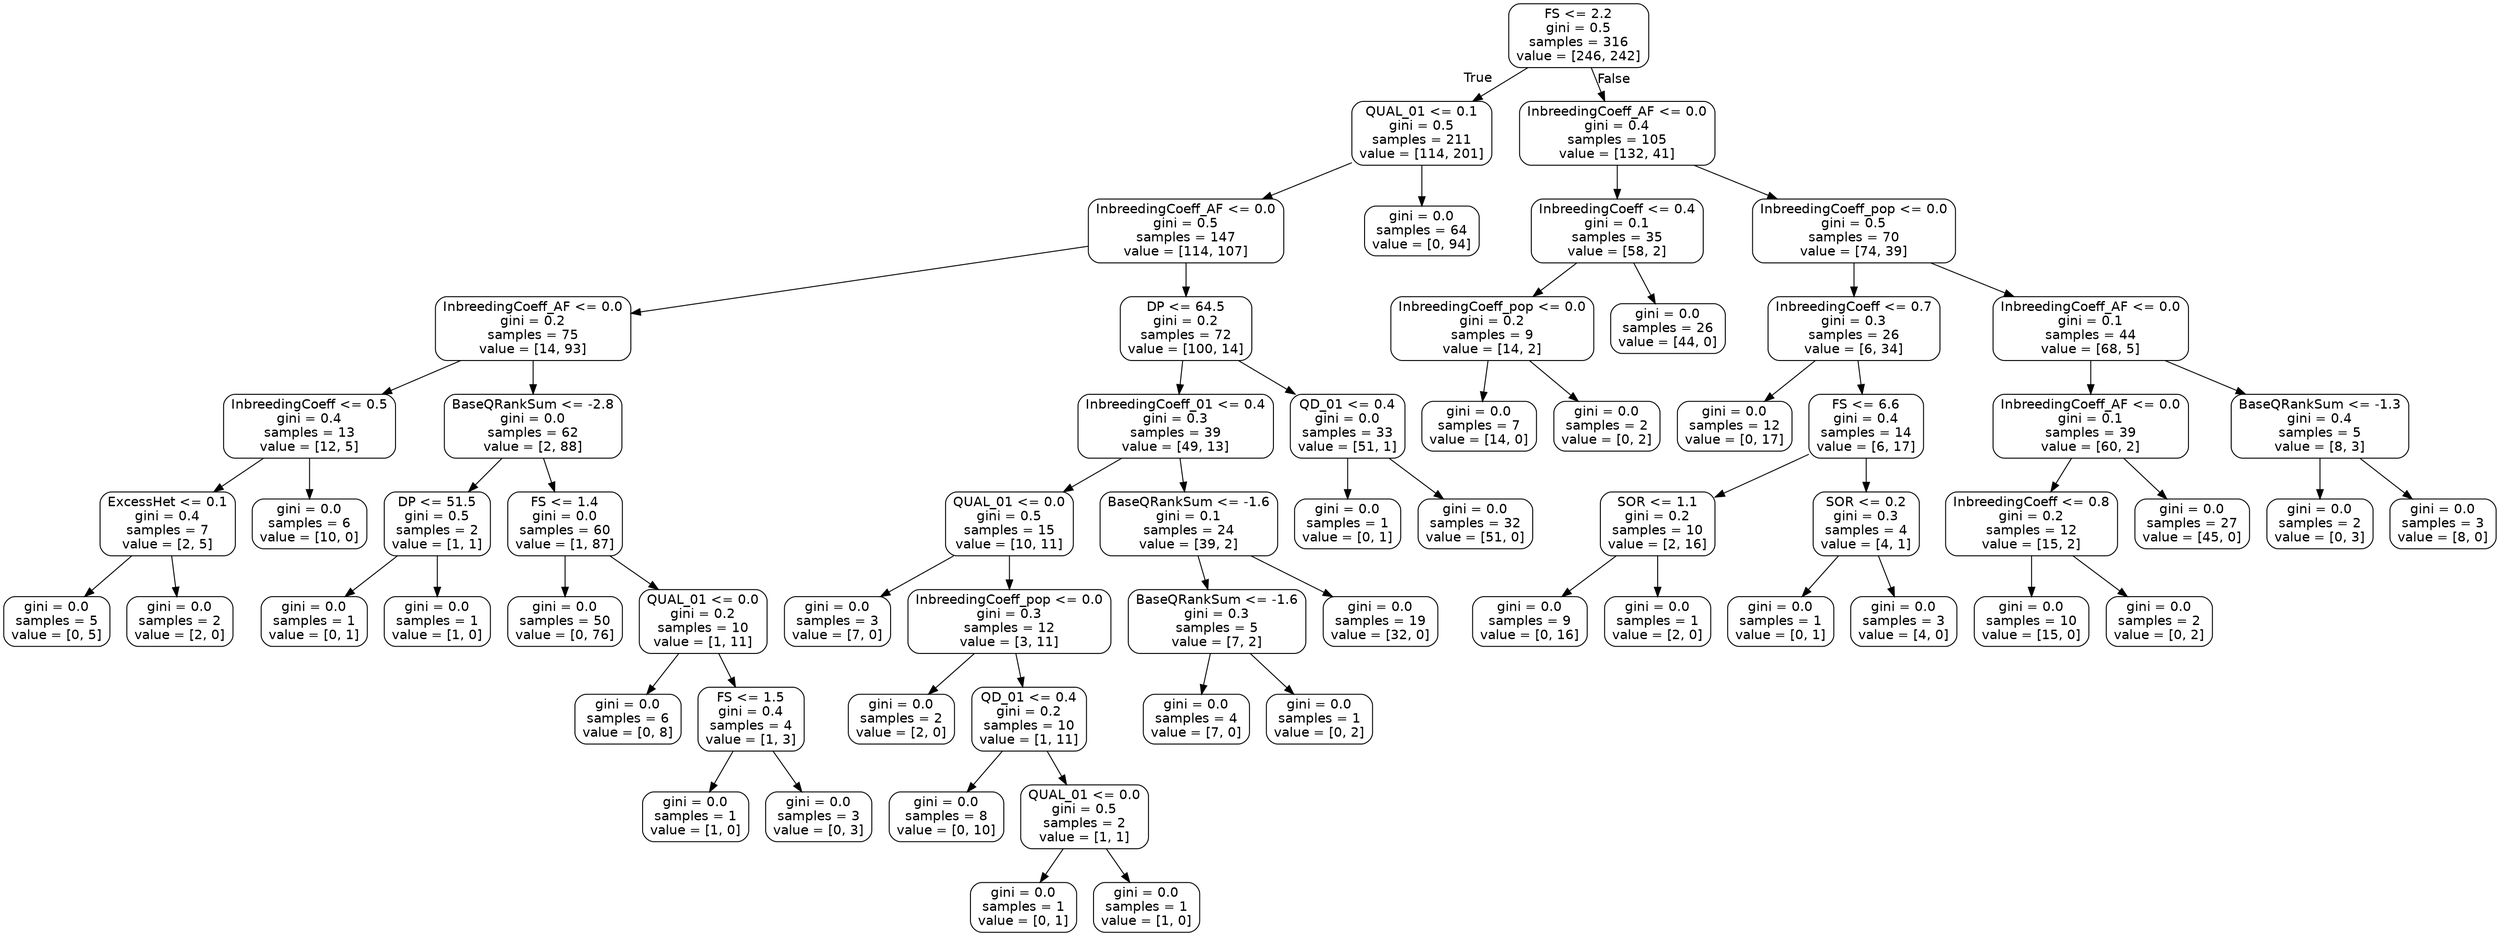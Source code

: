 digraph Tree {
node [shape=box, style="rounded", color="black", fontname=helvetica] ;
edge [fontname=helvetica] ;
0 [label="FS <= 2.2\ngini = 0.5\nsamples = 316\nvalue = [246, 242]"] ;
1 [label="QUAL_01 <= 0.1\ngini = 0.5\nsamples = 211\nvalue = [114, 201]"] ;
0 -> 1 [labeldistance=2.5, labelangle=45, headlabel="True"] ;
2 [label="InbreedingCoeff_AF <= 0.0\ngini = 0.5\nsamples = 147\nvalue = [114, 107]"] ;
1 -> 2 ;
3 [label="InbreedingCoeff_AF <= 0.0\ngini = 0.2\nsamples = 75\nvalue = [14, 93]"] ;
2 -> 3 ;
4 [label="InbreedingCoeff <= 0.5\ngini = 0.4\nsamples = 13\nvalue = [12, 5]"] ;
3 -> 4 ;
5 [label="ExcessHet <= 0.1\ngini = 0.4\nsamples = 7\nvalue = [2, 5]"] ;
4 -> 5 ;
6 [label="gini = 0.0\nsamples = 5\nvalue = [0, 5]"] ;
5 -> 6 ;
7 [label="gini = 0.0\nsamples = 2\nvalue = [2, 0]"] ;
5 -> 7 ;
8 [label="gini = 0.0\nsamples = 6\nvalue = [10, 0]"] ;
4 -> 8 ;
9 [label="BaseQRankSum <= -2.8\ngini = 0.0\nsamples = 62\nvalue = [2, 88]"] ;
3 -> 9 ;
10 [label="DP <= 51.5\ngini = 0.5\nsamples = 2\nvalue = [1, 1]"] ;
9 -> 10 ;
11 [label="gini = 0.0\nsamples = 1\nvalue = [0, 1]"] ;
10 -> 11 ;
12 [label="gini = 0.0\nsamples = 1\nvalue = [1, 0]"] ;
10 -> 12 ;
13 [label="FS <= 1.4\ngini = 0.0\nsamples = 60\nvalue = [1, 87]"] ;
9 -> 13 ;
14 [label="gini = 0.0\nsamples = 50\nvalue = [0, 76]"] ;
13 -> 14 ;
15 [label="QUAL_01 <= 0.0\ngini = 0.2\nsamples = 10\nvalue = [1, 11]"] ;
13 -> 15 ;
16 [label="gini = 0.0\nsamples = 6\nvalue = [0, 8]"] ;
15 -> 16 ;
17 [label="FS <= 1.5\ngini = 0.4\nsamples = 4\nvalue = [1, 3]"] ;
15 -> 17 ;
18 [label="gini = 0.0\nsamples = 1\nvalue = [1, 0]"] ;
17 -> 18 ;
19 [label="gini = 0.0\nsamples = 3\nvalue = [0, 3]"] ;
17 -> 19 ;
20 [label="DP <= 64.5\ngini = 0.2\nsamples = 72\nvalue = [100, 14]"] ;
2 -> 20 ;
21 [label="InbreedingCoeff_01 <= 0.4\ngini = 0.3\nsamples = 39\nvalue = [49, 13]"] ;
20 -> 21 ;
22 [label="QUAL_01 <= 0.0\ngini = 0.5\nsamples = 15\nvalue = [10, 11]"] ;
21 -> 22 ;
23 [label="gini = 0.0\nsamples = 3\nvalue = [7, 0]"] ;
22 -> 23 ;
24 [label="InbreedingCoeff_pop <= 0.0\ngini = 0.3\nsamples = 12\nvalue = [3, 11]"] ;
22 -> 24 ;
25 [label="gini = 0.0\nsamples = 2\nvalue = [2, 0]"] ;
24 -> 25 ;
26 [label="QD_01 <= 0.4\ngini = 0.2\nsamples = 10\nvalue = [1, 11]"] ;
24 -> 26 ;
27 [label="gini = 0.0\nsamples = 8\nvalue = [0, 10]"] ;
26 -> 27 ;
28 [label="QUAL_01 <= 0.0\ngini = 0.5\nsamples = 2\nvalue = [1, 1]"] ;
26 -> 28 ;
29 [label="gini = 0.0\nsamples = 1\nvalue = [0, 1]"] ;
28 -> 29 ;
30 [label="gini = 0.0\nsamples = 1\nvalue = [1, 0]"] ;
28 -> 30 ;
31 [label="BaseQRankSum <= -1.6\ngini = 0.1\nsamples = 24\nvalue = [39, 2]"] ;
21 -> 31 ;
32 [label="BaseQRankSum <= -1.6\ngini = 0.3\nsamples = 5\nvalue = [7, 2]"] ;
31 -> 32 ;
33 [label="gini = 0.0\nsamples = 4\nvalue = [7, 0]"] ;
32 -> 33 ;
34 [label="gini = 0.0\nsamples = 1\nvalue = [0, 2]"] ;
32 -> 34 ;
35 [label="gini = 0.0\nsamples = 19\nvalue = [32, 0]"] ;
31 -> 35 ;
36 [label="QD_01 <= 0.4\ngini = 0.0\nsamples = 33\nvalue = [51, 1]"] ;
20 -> 36 ;
37 [label="gini = 0.0\nsamples = 1\nvalue = [0, 1]"] ;
36 -> 37 ;
38 [label="gini = 0.0\nsamples = 32\nvalue = [51, 0]"] ;
36 -> 38 ;
39 [label="gini = 0.0\nsamples = 64\nvalue = [0, 94]"] ;
1 -> 39 ;
40 [label="InbreedingCoeff_AF <= 0.0\ngini = 0.4\nsamples = 105\nvalue = [132, 41]"] ;
0 -> 40 [labeldistance=2.5, labelangle=-45, headlabel="False"] ;
41 [label="InbreedingCoeff <= 0.4\ngini = 0.1\nsamples = 35\nvalue = [58, 2]"] ;
40 -> 41 ;
42 [label="InbreedingCoeff_pop <= 0.0\ngini = 0.2\nsamples = 9\nvalue = [14, 2]"] ;
41 -> 42 ;
43 [label="gini = 0.0\nsamples = 7\nvalue = [14, 0]"] ;
42 -> 43 ;
44 [label="gini = 0.0\nsamples = 2\nvalue = [0, 2]"] ;
42 -> 44 ;
45 [label="gini = 0.0\nsamples = 26\nvalue = [44, 0]"] ;
41 -> 45 ;
46 [label="InbreedingCoeff_pop <= 0.0\ngini = 0.5\nsamples = 70\nvalue = [74, 39]"] ;
40 -> 46 ;
47 [label="InbreedingCoeff <= 0.7\ngini = 0.3\nsamples = 26\nvalue = [6, 34]"] ;
46 -> 47 ;
48 [label="gini = 0.0\nsamples = 12\nvalue = [0, 17]"] ;
47 -> 48 ;
49 [label="FS <= 6.6\ngini = 0.4\nsamples = 14\nvalue = [6, 17]"] ;
47 -> 49 ;
50 [label="SOR <= 1.1\ngini = 0.2\nsamples = 10\nvalue = [2, 16]"] ;
49 -> 50 ;
51 [label="gini = 0.0\nsamples = 9\nvalue = [0, 16]"] ;
50 -> 51 ;
52 [label="gini = 0.0\nsamples = 1\nvalue = [2, 0]"] ;
50 -> 52 ;
53 [label="SOR <= 0.2\ngini = 0.3\nsamples = 4\nvalue = [4, 1]"] ;
49 -> 53 ;
54 [label="gini = 0.0\nsamples = 1\nvalue = [0, 1]"] ;
53 -> 54 ;
55 [label="gini = 0.0\nsamples = 3\nvalue = [4, 0]"] ;
53 -> 55 ;
56 [label="InbreedingCoeff_AF <= 0.0\ngini = 0.1\nsamples = 44\nvalue = [68, 5]"] ;
46 -> 56 ;
57 [label="InbreedingCoeff_AF <= 0.0\ngini = 0.1\nsamples = 39\nvalue = [60, 2]"] ;
56 -> 57 ;
58 [label="InbreedingCoeff <= 0.8\ngini = 0.2\nsamples = 12\nvalue = [15, 2]"] ;
57 -> 58 ;
59 [label="gini = 0.0\nsamples = 10\nvalue = [15, 0]"] ;
58 -> 59 ;
60 [label="gini = 0.0\nsamples = 2\nvalue = [0, 2]"] ;
58 -> 60 ;
61 [label="gini = 0.0\nsamples = 27\nvalue = [45, 0]"] ;
57 -> 61 ;
62 [label="BaseQRankSum <= -1.3\ngini = 0.4\nsamples = 5\nvalue = [8, 3]"] ;
56 -> 62 ;
63 [label="gini = 0.0\nsamples = 2\nvalue = [0, 3]"] ;
62 -> 63 ;
64 [label="gini = 0.0\nsamples = 3\nvalue = [8, 0]"] ;
62 -> 64 ;
}